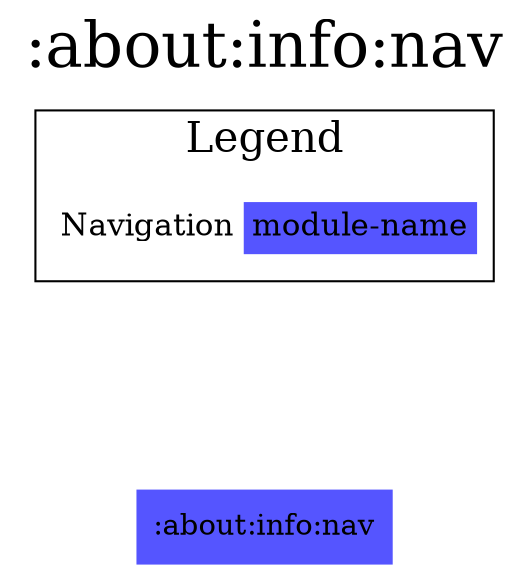 digraph {
edge ["dir"="forward"]
graph ["dpi"="100","label"=":about:info:nav","labelloc"="t","fontsize"="30","ranksep"="1.5","rankdir"="TB"]
node ["style"="filled"]
":about:info:nav" ["fillcolor"="#5555FF","shape"="none"]
{
edge ["dir"="none"]
graph ["rank"="same"]
}
subgraph "cluster_legend" {
edge ["dir"="none"]
graph ["label"="Legend","fontsize"="20"]
"Legend" ["style"="filled","fillcolor"="#FFFFFF","shape"="none","margin"="0","fontsize"="15","label"=<
<TABLE BORDER="0" CELLBORDER="0" CELLSPACING="0" CELLPADDING="4">
<TR><TD>Navigation</TD><TD BGCOLOR="#5555FF">module-name</TD></TR>
</TABLE>
>]
} -> ":about:info:nav" ["style"="invis"]
}
